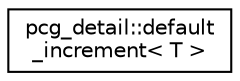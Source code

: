 digraph "Graphical Class Hierarchy"
{
 // LATEX_PDF_SIZE
  edge [fontname="Helvetica",fontsize="10",labelfontname="Helvetica",labelfontsize="10"];
  node [fontname="Helvetica",fontsize="10",shape=record];
  rankdir="LR";
  Node0 [label="pcg_detail::default\l_increment\< T \>",height=0.2,width=0.4,color="black", fillcolor="white", style="filled",URL="$structpcg__detail_1_1default__increment.html",tooltip=" "];
}
